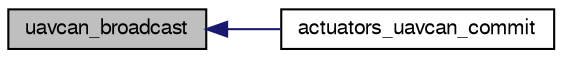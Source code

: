 digraph "uavcan_broadcast"
{
  edge [fontname="FreeSans",fontsize="10",labelfontname="FreeSans",labelfontsize="10"];
  node [fontname="FreeSans",fontsize="10",shape=record];
  rankdir="LR";
  Node1 [label="uavcan_broadcast",height=0.2,width=0.4,color="black", fillcolor="grey75", style="filled", fontcolor="black"];
  Node1 -> Node2 [dir="back",color="midnightblue",fontsize="10",style="solid",fontname="FreeSans"];
  Node2 [label="actuators_uavcan_commit",height=0.2,width=0.4,color="black", fillcolor="white", style="filled",URL="$actuators__uavcan_8h.html#a4f2b07629c6392c8019dfc9123fb4684",tooltip="Commit actuator values to the uavcan interface. "];
}
